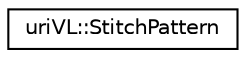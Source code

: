 digraph "Graphical Class Hierarchy"
{
  edge [fontname="Helvetica",fontsize="10",labelfontname="Helvetica",labelfontsize="10"];
  node [fontname="Helvetica",fontsize="10",shape=record];
  rankdir="LR";
  Node1 [label="uriVL::StitchPattern",height=0.2,width=0.4,color="black", fillcolor="white", style="filled",URL="$structuriVL_1_1StitchPattern.html"];
}

